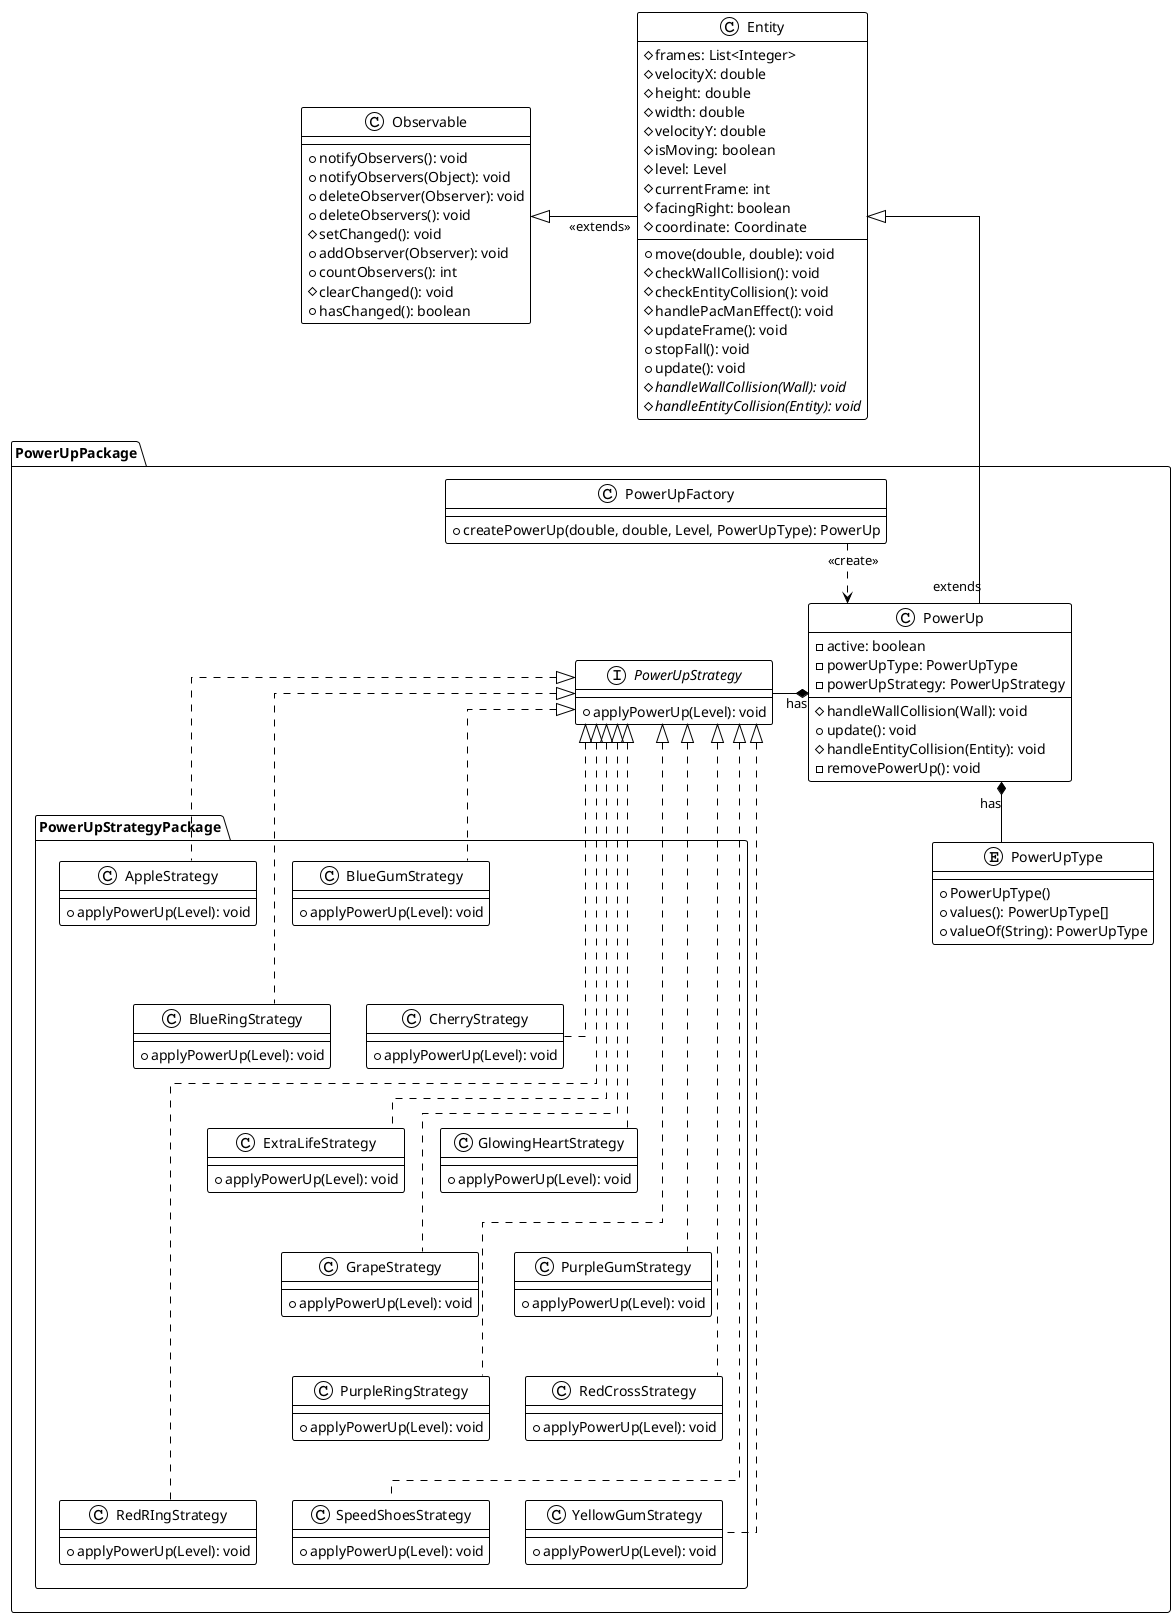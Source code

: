 @startuml

!theme plain
top to bottom direction
skinparam linetype ortho
'Split into 2 pages
page 4x4
skinparam pageMargin 10
skinparam class {
    BackgroundColor White
    ArrowColor Black
    BorderColor Black

}

class Entity {
  # frames: List<Integer>
  # velocityX: double
  # height: double
  # width: double
  # velocityY: double
  # isMoving: boolean
  # level: Level
  # currentFrame: int
  # facingRight: boolean
  # coordinate: Coordinate
  + move(double, double): void
  # checkWallCollision(): void
  # checkEntityCollision(): void
  # handlePacManEffect(): void
  # updateFrame(): void
  + stopFall(): void
  + update(): void
  # {abstract}handleWallCollision(Wall): void
  # {abstract}handleEntityCollision(Entity): void
}
class Observable {
  + notifyObservers(): void
  + notifyObservers(Object): void
  + deleteObserver(Observer): void
  + deleteObservers(): void
  # setChanged(): void
  + addObserver(Observer): void
  + countObservers(): int
  # clearChanged(): void
  + hasChanged(): boolean
}



package PowerUpPackage {
    class PowerUp {
        - active: boolean
        - powerUpType: PowerUpType
        - powerUpStrategy: PowerUpStrategy
        # handleWallCollision(Wall): void
        + update(): void
        # handleEntityCollision(Entity): void
        - removePowerUp(): void
    }
    class PowerUpFactory {
        + createPowerUp(double, double, Level, PowerUpType): PowerUp
    }
    interface PowerUpStrategy {
        + applyPowerUp(Level): void
    }
    enum PowerUpType {
        + PowerUpType()
        + values(): PowerUpType[]
        + valueOf(String): PowerUpType
    }
    package PowerUpStrategyPackage {
        together {
            class AppleStrategy {
                + applyPowerUp(Level): void
            }
            class BlueGumStrategy {
                + applyPowerUp(Level): void
            }
            class BlueRingStrategy {
                + applyPowerUp(Level): void
            }
            class CherryStrategy {
                + applyPowerUp(Level): void
            }
            class ExtraLifeStrategy {
                + applyPowerUp(Level): void
            }
            class GlowingHeartStrategy {
                + applyPowerUp(Level): void
            }
            class GrapeStrategy {
                + applyPowerUp(Level): void
            }
            class PurpleGumStrategy {
                + applyPowerUp(Level): void
            }
            class PurpleRingStrategy {
                + applyPowerUp(Level): void
            }
            class RedCrossStrategy {
                + applyPowerUp(Level): void
            }
            class RedRIngStrategy {
                + applyPowerUp(Level): void
            }
            class SpeedShoesStrategy {
                + applyPowerUp(Level): void
            }
            class YellowGumStrategy {
                + applyPowerUp(Level): void
            }
        }

}

PowerUpFactory "<<create>>"..down> PowerUp
PowerUp *-down- PowerUpType :has
PowerUp *-left----- PowerUpStrategy :has
Entity -left-|> Observable : <<extends>>
Observable -[hidden]right> AppleStrategy
PowerUp "extends"-up--|>Entity
AppleStrategy .up.|> PowerUpStrategy
BlueGumStrategy .up.|> PowerUpStrategy
BlueRingStrategy ..up|> PowerUpStrategy
CherryStrategy .up.|> PowerUpStrategy
ExtraLifeStrategy .up.|> PowerUpStrategy
GlowingHeartStrategy .up.|> PowerUpStrategy
GrapeStrategy .up.|> PowerUpStrategy
PurpleGumStrategy .up.|> PowerUpStrategy
PurpleRingStrategy .up.|> PowerUpStrategy
RedCrossStrategy .up.|> PowerUpStrategy
RedRIngStrategy .up.|> PowerUpStrategy
SpeedShoesStrategy .up.|> PowerUpStrategy
YellowGumStrategy .up..|> PowerUpStrategy
AppleStrategy -[hidden]down> BlueGumStrategy
BlueGumStrategy -[hidden]down-> BlueRingStrategy
BlueRingStrategy -[hidden]down> CherryStrategy
CherryStrategy -[hidden]down-> ExtraLifeStrategy
ExtraLifeStrategy -[hidden]down> GlowingHeartStrategy
GlowingHeartStrategy -[hidden]down-> GrapeStrategy
GrapeStrategy -[hidden]down> PurpleGumStrategy
PurpleGumStrategy -[hidden]down-> PurpleRingStrategy
PurpleRingStrategy -[hidden]down> RedCrossStrategy
RedCrossStrategy -[hidden]down-> RedRIngStrategy
RedRIngStrategy -[hidden]down> SpeedShoesStrategy
SpeedShoesStrategy -[hidden]down> YellowGumStrategy
}



@enduml
